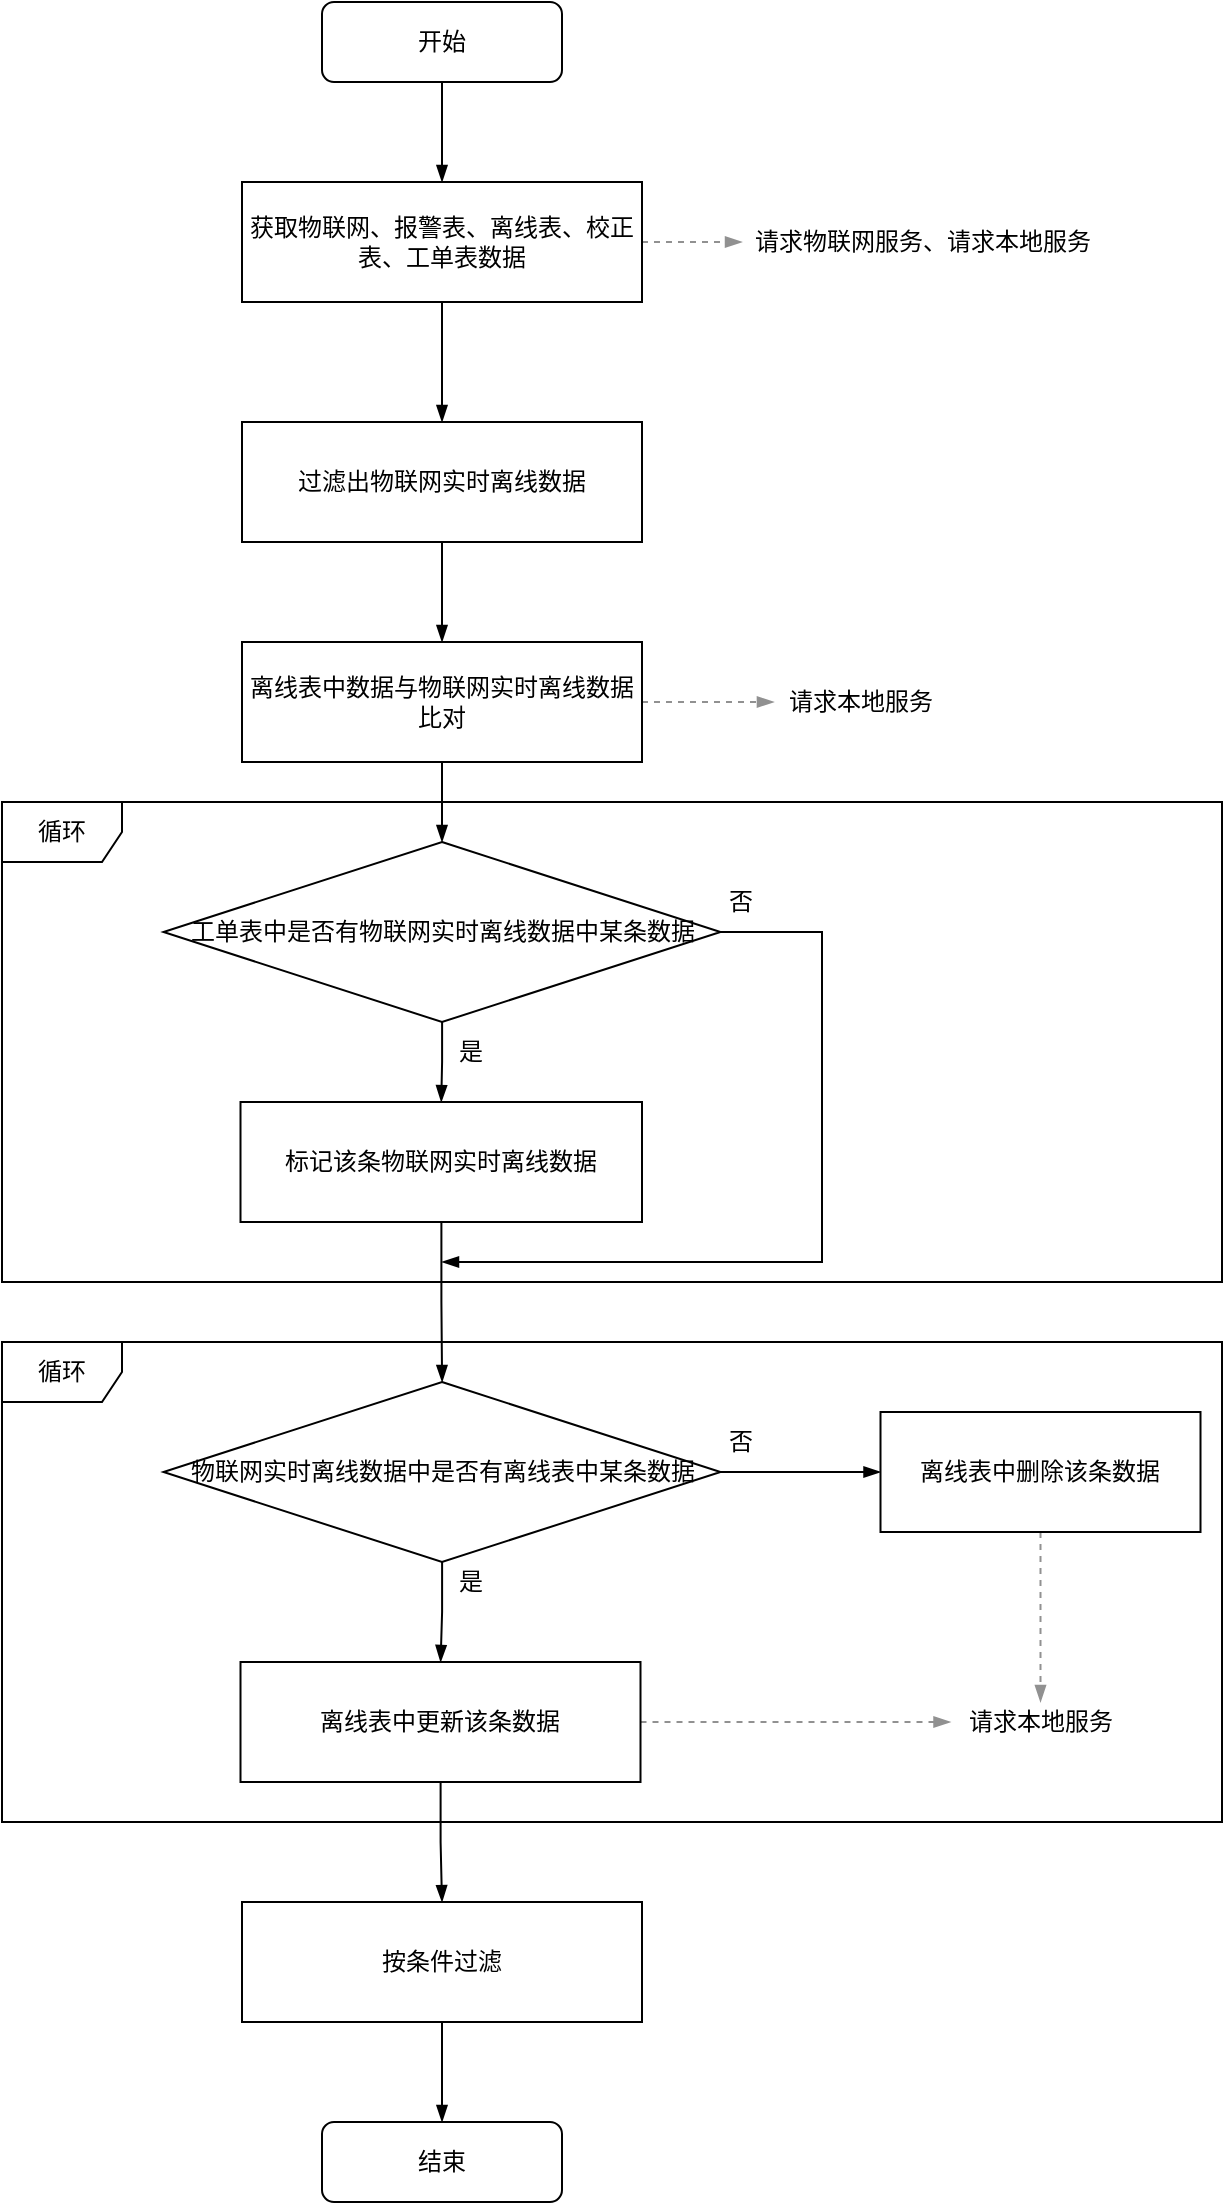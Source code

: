 <mxfile version="14.5.1" type="github">
  <diagram id="C5RBs43oDa-KdzZeNtuy" name="Page-1">
    <mxGraphModel dx="1422" dy="794" grid="1" gridSize="10" guides="1" tooltips="1" connect="1" arrows="1" fold="1" page="1" pageScale="1" pageWidth="827" pageHeight="1169" math="0" shadow="0">
      <root>
        <mxCell id="WIyWlLk6GJQsqaUBKTNV-0" />
        <mxCell id="WIyWlLk6GJQsqaUBKTNV-1" parent="WIyWlLk6GJQsqaUBKTNV-0" />
        <mxCell id="7LXVoBhubQ4y2hg5oTo8-12" style="edgeStyle=orthogonalEdgeStyle;rounded=0;orthogonalLoop=1;jettySize=auto;html=1;endArrow=blockThin;endFill=1;" edge="1" parent="WIyWlLk6GJQsqaUBKTNV-1" source="WIyWlLk6GJQsqaUBKTNV-3" target="7LXVoBhubQ4y2hg5oTo8-3">
          <mxGeometry relative="1" as="geometry" />
        </mxCell>
        <mxCell id="WIyWlLk6GJQsqaUBKTNV-3" value="开始" style="rounded=1;whiteSpace=wrap;html=1;fontSize=12;glass=0;strokeWidth=1;shadow=0;" parent="WIyWlLk6GJQsqaUBKTNV-1" vertex="1">
          <mxGeometry x="360" y="60" width="120" height="40" as="geometry" />
        </mxCell>
        <mxCell id="7LXVoBhubQ4y2hg5oTo8-13" style="edgeStyle=orthogonalEdgeStyle;rounded=0;orthogonalLoop=1;jettySize=auto;html=1;entryX=0.5;entryY=0;entryDx=0;entryDy=0;endArrow=blockThin;endFill=1;" edge="1" parent="WIyWlLk6GJQsqaUBKTNV-1" source="7LXVoBhubQ4y2hg5oTo8-3" target="7LXVoBhubQ4y2hg5oTo8-8">
          <mxGeometry relative="1" as="geometry" />
        </mxCell>
        <mxCell id="7LXVoBhubQ4y2hg5oTo8-39" style="edgeStyle=orthogonalEdgeStyle;rounded=0;orthogonalLoop=1;jettySize=auto;html=1;endArrow=blockThin;endFill=1;dashed=1;strokeColor=#919191;" edge="1" parent="WIyWlLk6GJQsqaUBKTNV-1" source="7LXVoBhubQ4y2hg5oTo8-3" target="7LXVoBhubQ4y2hg5oTo8-38">
          <mxGeometry relative="1" as="geometry" />
        </mxCell>
        <mxCell id="7LXVoBhubQ4y2hg5oTo8-3" value="获取物联网、报警表、离线表、校正表、工单表数据" style="rounded=0;whiteSpace=wrap;html=1;" vertex="1" parent="WIyWlLk6GJQsqaUBKTNV-1">
          <mxGeometry x="320" y="150" width="200" height="60" as="geometry" />
        </mxCell>
        <mxCell id="7LXVoBhubQ4y2hg5oTo8-21" style="edgeStyle=orthogonalEdgeStyle;rounded=0;orthogonalLoop=1;jettySize=auto;html=1;entryX=0.5;entryY=0;entryDx=0;entryDy=0;endArrow=blockThin;endFill=1;" edge="1" parent="WIyWlLk6GJQsqaUBKTNV-1" source="7LXVoBhubQ4y2hg5oTo8-4" target="7LXVoBhubQ4y2hg5oTo8-20">
          <mxGeometry relative="1" as="geometry" />
        </mxCell>
        <mxCell id="7LXVoBhubQ4y2hg5oTo8-41" style="edgeStyle=orthogonalEdgeStyle;rounded=0;orthogonalLoop=1;jettySize=auto;html=1;entryX=0.019;entryY=0.5;entryDx=0;entryDy=0;entryPerimeter=0;dashed=1;endArrow=blockThin;endFill=1;strokeColor=#919191;" edge="1" parent="WIyWlLk6GJQsqaUBKTNV-1" source="7LXVoBhubQ4y2hg5oTo8-4" target="7LXVoBhubQ4y2hg5oTo8-40">
          <mxGeometry relative="1" as="geometry" />
        </mxCell>
        <mxCell id="7LXVoBhubQ4y2hg5oTo8-4" value="离线表中数据与物联网实时离线数据比对" style="rounded=0;whiteSpace=wrap;html=1;" vertex="1" parent="WIyWlLk6GJQsqaUBKTNV-1">
          <mxGeometry x="320" y="380" width="200" height="60" as="geometry" />
        </mxCell>
        <mxCell id="7LXVoBhubQ4y2hg5oTo8-15" style="edgeStyle=orthogonalEdgeStyle;rounded=0;orthogonalLoop=1;jettySize=auto;html=1;endArrow=blockThin;endFill=1;" edge="1" parent="WIyWlLk6GJQsqaUBKTNV-1" source="7LXVoBhubQ4y2hg5oTo8-6" target="7LXVoBhubQ4y2hg5oTo8-14">
          <mxGeometry relative="1" as="geometry" />
        </mxCell>
        <mxCell id="7LXVoBhubQ4y2hg5oTo8-18" style="edgeStyle=orthogonalEdgeStyle;rounded=0;orthogonalLoop=1;jettySize=auto;html=1;endArrow=blockThin;endFill=1;" edge="1" parent="WIyWlLk6GJQsqaUBKTNV-1" source="7LXVoBhubQ4y2hg5oTo8-6" target="7LXVoBhubQ4y2hg5oTo8-17">
          <mxGeometry relative="1" as="geometry" />
        </mxCell>
        <mxCell id="7LXVoBhubQ4y2hg5oTo8-6" value="物联网实时离线数据中是否有离线表中某条数据" style="rhombus;whiteSpace=wrap;html=1;" vertex="1" parent="WIyWlLk6GJQsqaUBKTNV-1">
          <mxGeometry x="280.75" y="750" width="278.5" height="90" as="geometry" />
        </mxCell>
        <mxCell id="7LXVoBhubQ4y2hg5oTo8-10" style="edgeStyle=orthogonalEdgeStyle;rounded=0;orthogonalLoop=1;jettySize=auto;html=1;entryX=0.5;entryY=0;entryDx=0;entryDy=0;endArrow=blockThin;endFill=1;" edge="1" parent="WIyWlLk6GJQsqaUBKTNV-1" source="7LXVoBhubQ4y2hg5oTo8-8" target="7LXVoBhubQ4y2hg5oTo8-4">
          <mxGeometry relative="1" as="geometry" />
        </mxCell>
        <mxCell id="7LXVoBhubQ4y2hg5oTo8-8" value="过滤出物联网实时离线数据" style="rounded=0;whiteSpace=wrap;html=1;" vertex="1" parent="WIyWlLk6GJQsqaUBKTNV-1">
          <mxGeometry x="320" y="270" width="200" height="60" as="geometry" />
        </mxCell>
        <mxCell id="7LXVoBhubQ4y2hg5oTo8-31" style="edgeStyle=orthogonalEdgeStyle;rounded=0;orthogonalLoop=1;jettySize=auto;html=1;entryX=0.5;entryY=0;entryDx=0;entryDy=0;endArrow=blockThin;endFill=1;" edge="1" parent="WIyWlLk6GJQsqaUBKTNV-1" source="7LXVoBhubQ4y2hg5oTo8-14" target="7LXVoBhubQ4y2hg5oTo8-30">
          <mxGeometry relative="1" as="geometry" />
        </mxCell>
        <mxCell id="7LXVoBhubQ4y2hg5oTo8-44" style="edgeStyle=orthogonalEdgeStyle;rounded=0;orthogonalLoop=1;jettySize=auto;html=1;dashed=1;endArrow=blockThin;endFill=1;strokeColor=#919191;" edge="1" parent="WIyWlLk6GJQsqaUBKTNV-1" source="7LXVoBhubQ4y2hg5oTo8-14" target="7LXVoBhubQ4y2hg5oTo8-42">
          <mxGeometry relative="1" as="geometry" />
        </mxCell>
        <mxCell id="7LXVoBhubQ4y2hg5oTo8-14" value="离线表中更新该条数据" style="rounded=0;whiteSpace=wrap;html=1;" vertex="1" parent="WIyWlLk6GJQsqaUBKTNV-1">
          <mxGeometry x="319.25" y="890" width="200" height="60" as="geometry" />
        </mxCell>
        <mxCell id="7LXVoBhubQ4y2hg5oTo8-16" value="是" style="text;html=1;align=center;verticalAlign=middle;resizable=0;points=[];autosize=1;" vertex="1" parent="WIyWlLk6GJQsqaUBKTNV-1">
          <mxGeometry x="419.25" y="840" width="30" height="20" as="geometry" />
        </mxCell>
        <mxCell id="7LXVoBhubQ4y2hg5oTo8-43" style="edgeStyle=orthogonalEdgeStyle;rounded=0;orthogonalLoop=1;jettySize=auto;html=1;dashed=1;endArrow=blockThin;endFill=1;strokeColor=#919191;" edge="1" parent="WIyWlLk6GJQsqaUBKTNV-1" source="7LXVoBhubQ4y2hg5oTo8-17" target="7LXVoBhubQ4y2hg5oTo8-42">
          <mxGeometry relative="1" as="geometry" />
        </mxCell>
        <mxCell id="7LXVoBhubQ4y2hg5oTo8-17" value="离线表中删除该条数据" style="rounded=0;whiteSpace=wrap;html=1;" vertex="1" parent="WIyWlLk6GJQsqaUBKTNV-1">
          <mxGeometry x="639.25" y="765" width="160" height="60" as="geometry" />
        </mxCell>
        <mxCell id="7LXVoBhubQ4y2hg5oTo8-19" value="否" style="text;html=1;align=center;verticalAlign=middle;resizable=0;points=[];autosize=1;" vertex="1" parent="WIyWlLk6GJQsqaUBKTNV-1">
          <mxGeometry x="554.25" y="770" width="30" height="20" as="geometry" />
        </mxCell>
        <mxCell id="7LXVoBhubQ4y2hg5oTo8-25" style="edgeStyle=orthogonalEdgeStyle;rounded=0;orthogonalLoop=1;jettySize=auto;html=1;entryX=0.5;entryY=0;entryDx=0;entryDy=0;endArrow=blockThin;endFill=1;" edge="1" parent="WIyWlLk6GJQsqaUBKTNV-1" source="7LXVoBhubQ4y2hg5oTo8-20" target="7LXVoBhubQ4y2hg5oTo8-22">
          <mxGeometry relative="1" as="geometry" />
        </mxCell>
        <mxCell id="7LXVoBhubQ4y2hg5oTo8-28" style="edgeStyle=orthogonalEdgeStyle;rounded=0;orthogonalLoop=1;jettySize=auto;html=1;endArrow=blockThin;endFill=1;" edge="1" parent="WIyWlLk6GJQsqaUBKTNV-1" source="7LXVoBhubQ4y2hg5oTo8-20">
          <mxGeometry relative="1" as="geometry">
            <mxPoint x="420" y="690" as="targetPoint" />
            <Array as="points">
              <mxPoint x="610" y="525" />
              <mxPoint x="610" y="690" />
            </Array>
          </mxGeometry>
        </mxCell>
        <mxCell id="7LXVoBhubQ4y2hg5oTo8-20" value="工单表中是否有物联网实时离线数据中某条数据" style="rhombus;whiteSpace=wrap;html=1;" vertex="1" parent="WIyWlLk6GJQsqaUBKTNV-1">
          <mxGeometry x="280.75" y="480" width="278.5" height="90" as="geometry" />
        </mxCell>
        <mxCell id="7LXVoBhubQ4y2hg5oTo8-26" style="edgeStyle=orthogonalEdgeStyle;rounded=0;orthogonalLoop=1;jettySize=auto;html=1;endArrow=blockThin;endFill=1;" edge="1" parent="WIyWlLk6GJQsqaUBKTNV-1" source="7LXVoBhubQ4y2hg5oTo8-22" target="7LXVoBhubQ4y2hg5oTo8-6">
          <mxGeometry relative="1" as="geometry" />
        </mxCell>
        <mxCell id="7LXVoBhubQ4y2hg5oTo8-22" value="标记该条物联网实时离线数据" style="rounded=0;whiteSpace=wrap;html=1;" vertex="1" parent="WIyWlLk6GJQsqaUBKTNV-1">
          <mxGeometry x="319.25" y="610" width="200.75" height="60" as="geometry" />
        </mxCell>
        <mxCell id="7LXVoBhubQ4y2hg5oTo8-24" value="否" style="text;html=1;align=center;verticalAlign=middle;resizable=0;points=[];autosize=1;" vertex="1" parent="WIyWlLk6GJQsqaUBKTNV-1">
          <mxGeometry x="554.25" y="500" width="30" height="20" as="geometry" />
        </mxCell>
        <mxCell id="7LXVoBhubQ4y2hg5oTo8-27" value="是" style="text;html=1;align=center;verticalAlign=middle;resizable=0;points=[];autosize=1;" vertex="1" parent="WIyWlLk6GJQsqaUBKTNV-1">
          <mxGeometry x="419.25" y="575" width="30" height="20" as="geometry" />
        </mxCell>
        <mxCell id="7LXVoBhubQ4y2hg5oTo8-29" value="循环" style="shape=umlFrame;whiteSpace=wrap;html=1;" vertex="1" parent="WIyWlLk6GJQsqaUBKTNV-1">
          <mxGeometry x="200" y="460" width="610" height="240" as="geometry" />
        </mxCell>
        <mxCell id="7LXVoBhubQ4y2hg5oTo8-37" style="edgeStyle=orthogonalEdgeStyle;rounded=0;orthogonalLoop=1;jettySize=auto;html=1;entryX=0.5;entryY=0;entryDx=0;entryDy=0;endArrow=blockThin;endFill=1;" edge="1" parent="WIyWlLk6GJQsqaUBKTNV-1" source="7LXVoBhubQ4y2hg5oTo8-30" target="7LXVoBhubQ4y2hg5oTo8-36">
          <mxGeometry relative="1" as="geometry" />
        </mxCell>
        <mxCell id="7LXVoBhubQ4y2hg5oTo8-30" value="按条件过滤" style="rounded=0;whiteSpace=wrap;html=1;" vertex="1" parent="WIyWlLk6GJQsqaUBKTNV-1">
          <mxGeometry x="320" y="1010" width="200" height="60" as="geometry" />
        </mxCell>
        <mxCell id="7LXVoBhubQ4y2hg5oTo8-35" value="循环" style="shape=umlFrame;whiteSpace=wrap;html=1;" vertex="1" parent="WIyWlLk6GJQsqaUBKTNV-1">
          <mxGeometry x="200" y="730" width="610" height="240" as="geometry" />
        </mxCell>
        <mxCell id="7LXVoBhubQ4y2hg5oTo8-36" value="结束" style="rounded=1;whiteSpace=wrap;html=1;fontSize=12;glass=0;strokeWidth=1;shadow=0;" vertex="1" parent="WIyWlLk6GJQsqaUBKTNV-1">
          <mxGeometry x="360" y="1120" width="120" height="40" as="geometry" />
        </mxCell>
        <mxCell id="7LXVoBhubQ4y2hg5oTo8-38" value="请求物联网服务、请求本地服务" style="text;html=1;align=center;verticalAlign=middle;resizable=0;points=[];autosize=1;" vertex="1" parent="WIyWlLk6GJQsqaUBKTNV-1">
          <mxGeometry x="570" y="170" width="180" height="20" as="geometry" />
        </mxCell>
        <mxCell id="7LXVoBhubQ4y2hg5oTo8-40" value="请求本地服务" style="text;html=1;align=center;verticalAlign=middle;resizable=0;points=[];autosize=1;" vertex="1" parent="WIyWlLk6GJQsqaUBKTNV-1">
          <mxGeometry x="584.25" y="400" width="90" height="20" as="geometry" />
        </mxCell>
        <mxCell id="7LXVoBhubQ4y2hg5oTo8-42" value="请求本地服务" style="text;html=1;align=center;verticalAlign=middle;resizable=0;points=[];autosize=1;" vertex="1" parent="WIyWlLk6GJQsqaUBKTNV-1">
          <mxGeometry x="674.25" y="910" width="90" height="20" as="geometry" />
        </mxCell>
      </root>
    </mxGraphModel>
  </diagram>
</mxfile>
